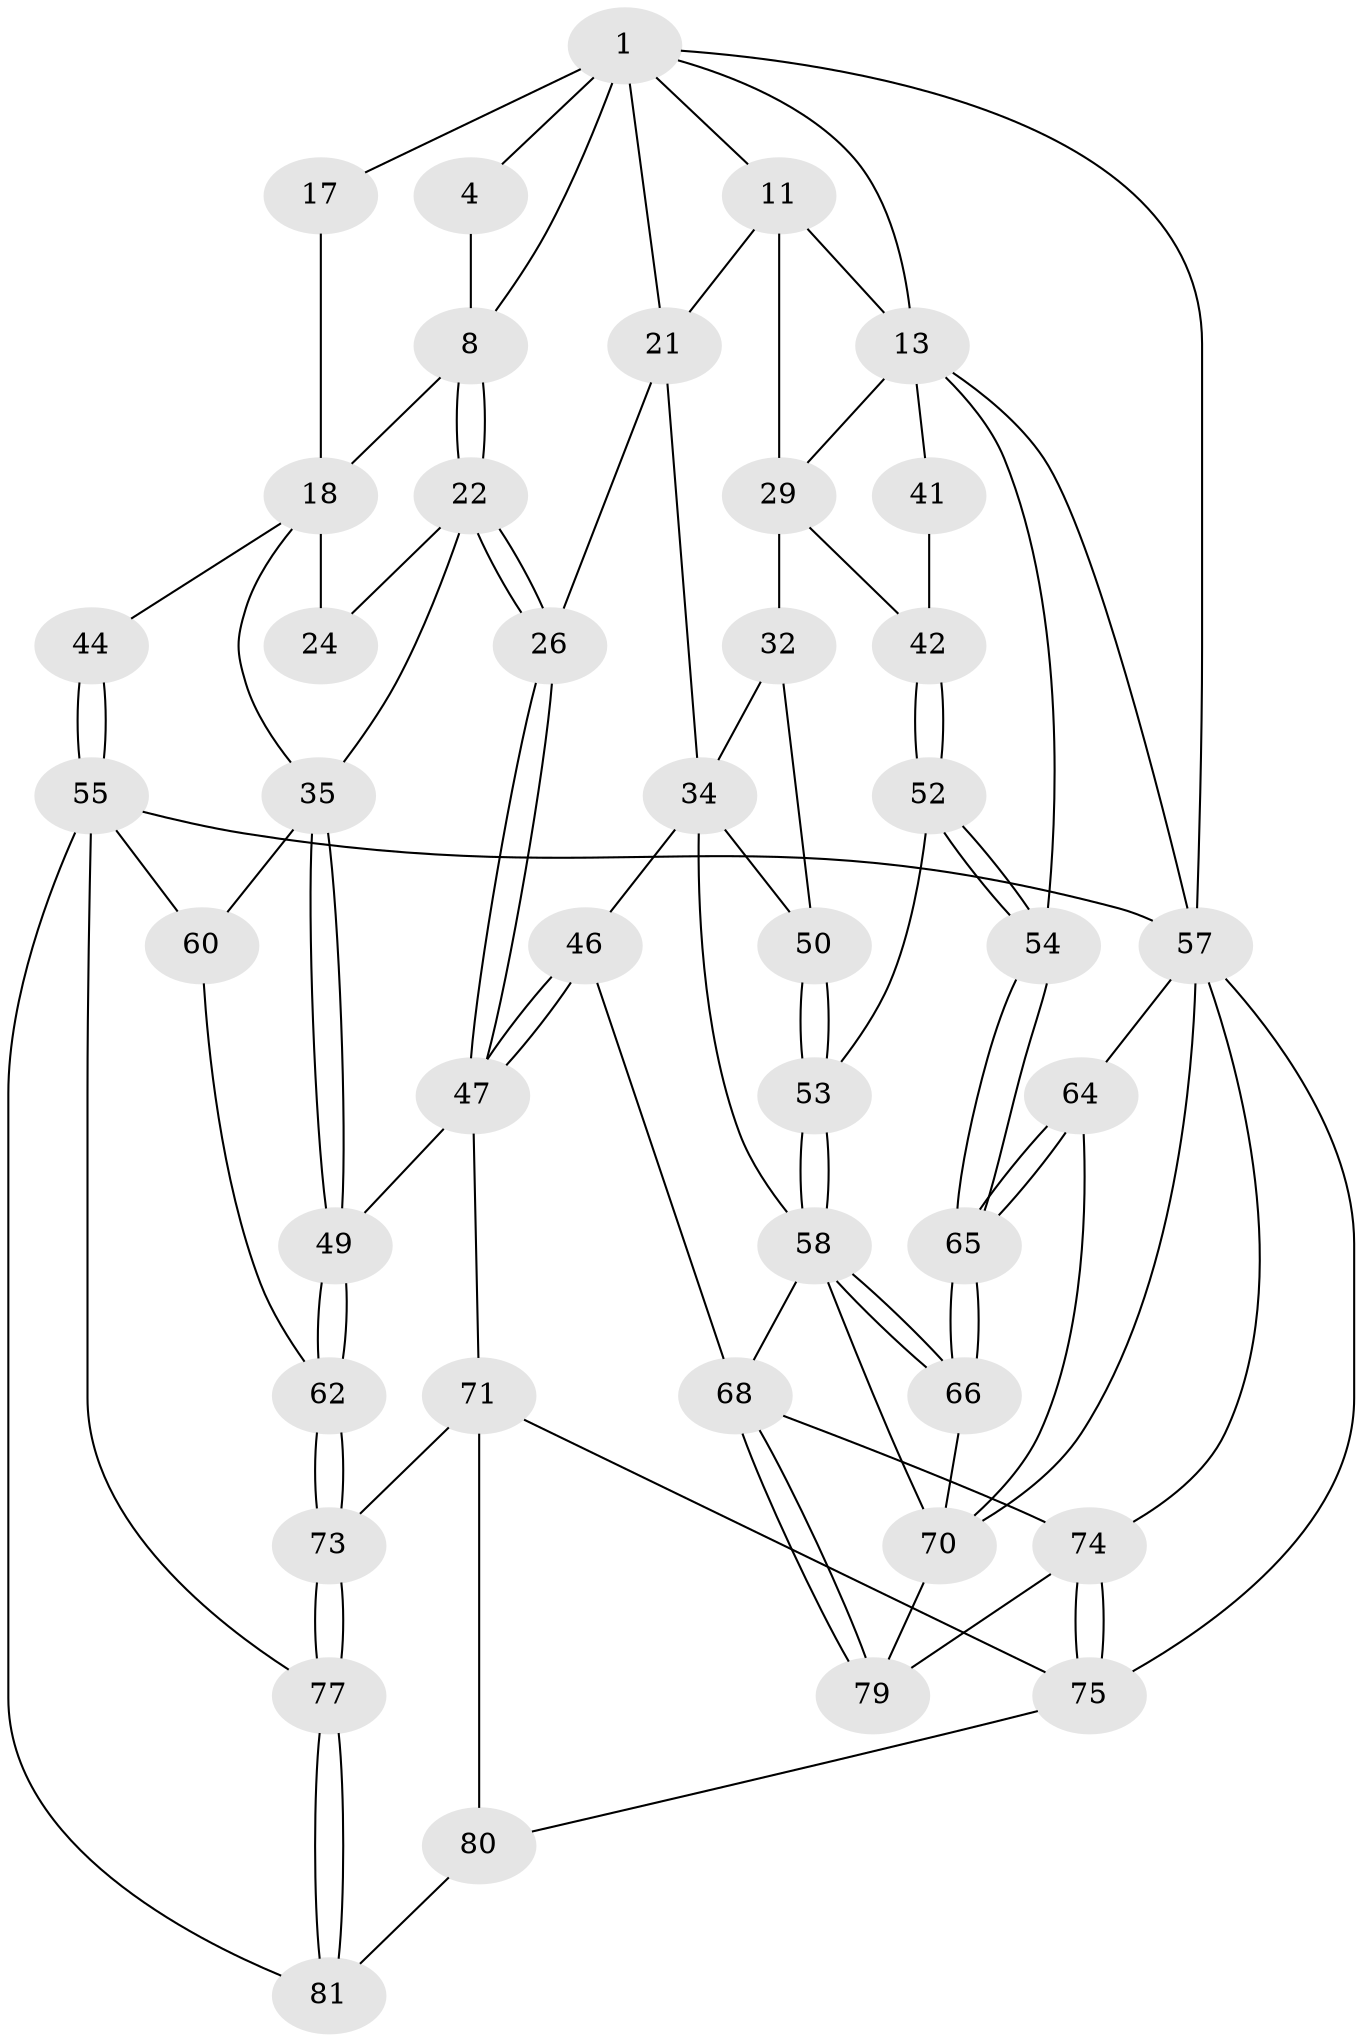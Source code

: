 // original degree distribution, {3: 0.023255813953488372, 4: 0.19767441860465115, 5: 0.6046511627906976, 6: 0.1744186046511628}
// Generated by graph-tools (version 1.1) at 2025/16/03/09/25 04:16:44]
// undirected, 43 vertices, 98 edges
graph export_dot {
graph [start="1"]
  node [color=gray90,style=filled];
  1 [pos="+0.24573072056233772+0",super="+2+6"];
  4 [pos="+0.05445317626850253+0.0846758254516212",super="+5"];
  8 [pos="+0.32436691591036454+0.12465277609870216",super="+9"];
  11 [pos="+0.8075964357862747+0",super="+12"];
  13 [pos="+1+0",super="+14"];
  17 [pos="+0+0.13553018492161634"];
  18 [pos="+0.13428420493641197+0.22162427991928327",super="+19"];
  21 [pos="+0.6062180357319525+0.174872997142407",super="+25"];
  22 [pos="+0.36040982995432613+0.3057046470041567",super="+23"];
  24 [pos="+0.1791915508889329+0.2964686515400531"];
  26 [pos="+0.4169170638979137+0.3466481046263458"];
  29 [pos="+0.8487945569520456+0.35279118781538055",super="+38+30"];
  32 [pos="+0.7690350344373648+0.398853342894551",super="+33"];
  34 [pos="+0.6471577684223467+0.3966558036651817",super="+45"];
  35 [pos="+0.17753730675968465+0.5007019450863288",super="+36"];
  41 [pos="+1+0.42315512662088606"];
  42 [pos="+0.8632862959469554+0.4829180482127586"];
  44 [pos="+0+0.45933224582120763"];
  46 [pos="+0.48757062347140717+0.5919302128166049"];
  47 [pos="+0.407273743197898+0.5304892219283395",super="+48"];
  49 [pos="+0.20786149248381694+0.5245124625421118"];
  50 [pos="+0.7148711370127463+0.48068166926568123"];
  52 [pos="+0.8475849050189737+0.5329420442403439"];
  53 [pos="+0.8351661497278121+0.540753467948491"];
  54 [pos="+1+0.685748411038769"];
  55 [pos="+0+0.6383098026309869",super="+56+61"];
  57 [pos="+0+1",super="+63+83"];
  58 [pos="+0.8317013434122903+0.5477966228818667",super="+59"];
  60 [pos="+0.08359843847075854+0.6567932383829804"];
  62 [pos="+0.14514461967840198+0.6575467224188588"];
  64 [pos="+1+0.8467251785689122"];
  65 [pos="+1+0.7375896959887747"];
  66 [pos="+0.8450969224750231+0.7570491739168338"];
  68 [pos="+0.6067254476039237+0.6590126586124753",super="+69"];
  70 [pos="+0.7850009464399148+0.7920586644698028",super="+78"];
  71 [pos="+0.26788284905010057+0.6928839493859713",super="+72"];
  73 [pos="+0.1895821627898457+0.700141686239474"];
  74 [pos="+0.4529990817387264+0.8392335626149084",super="+82"];
  75 [pos="+0.37059299997787387+0.9000980019865754",super="+76"];
  77 [pos="+0.11619079418608261+0.7938691809289149"];
  79 [pos="+0.6963650531489248+0.819244945917612"];
  80 [pos="+0.1902774146644512+0.8322421040346892"];
  81 [pos="+0.11421980330339339+0.8128338626145628"];
  1 -- 17 [weight=2];
  1 -- 4;
  1 -- 57;
  1 -- 8;
  1 -- 11;
  1 -- 21;
  1 -- 13;
  4 -- 8 [weight=2];
  8 -- 22;
  8 -- 22;
  8 -- 18;
  11 -- 21 [weight=2];
  11 -- 13;
  11 -- 29;
  13 -- 29 [weight=2];
  13 -- 54;
  13 -- 41 [weight=2];
  13 -- 57;
  17 -- 18;
  18 -- 24 [weight=2];
  18 -- 44 [weight=2];
  18 -- 35;
  21 -- 26;
  21 -- 34;
  22 -- 26;
  22 -- 26;
  22 -- 24;
  22 -- 35;
  26 -- 47;
  26 -- 47;
  29 -- 32 [weight=2];
  29 -- 42;
  32 -- 34;
  32 -- 50;
  34 -- 50;
  34 -- 46;
  34 -- 58;
  35 -- 49;
  35 -- 49;
  35 -- 60;
  41 -- 42;
  42 -- 52;
  42 -- 52;
  44 -- 55;
  44 -- 55;
  46 -- 47;
  46 -- 47;
  46 -- 68;
  47 -- 49;
  47 -- 71;
  49 -- 62;
  49 -- 62;
  50 -- 53;
  50 -- 53;
  52 -- 53;
  52 -- 54;
  52 -- 54;
  53 -- 58;
  53 -- 58;
  54 -- 65;
  54 -- 65;
  55 -- 81;
  55 -- 57;
  55 -- 60;
  55 -- 77;
  57 -- 64;
  57 -- 75;
  57 -- 74;
  57 -- 70 [weight=2];
  58 -- 66;
  58 -- 66;
  58 -- 70;
  58 -- 68;
  60 -- 62;
  62 -- 73;
  62 -- 73;
  64 -- 65;
  64 -- 65;
  64 -- 70;
  65 -- 66;
  65 -- 66;
  66 -- 70;
  68 -- 79;
  68 -- 79;
  68 -- 74;
  70 -- 79;
  71 -- 75;
  71 -- 80;
  71 -- 73;
  73 -- 77;
  73 -- 77;
  74 -- 75;
  74 -- 75;
  74 -- 79;
  75 -- 80;
  77 -- 81;
  77 -- 81;
  80 -- 81;
}
